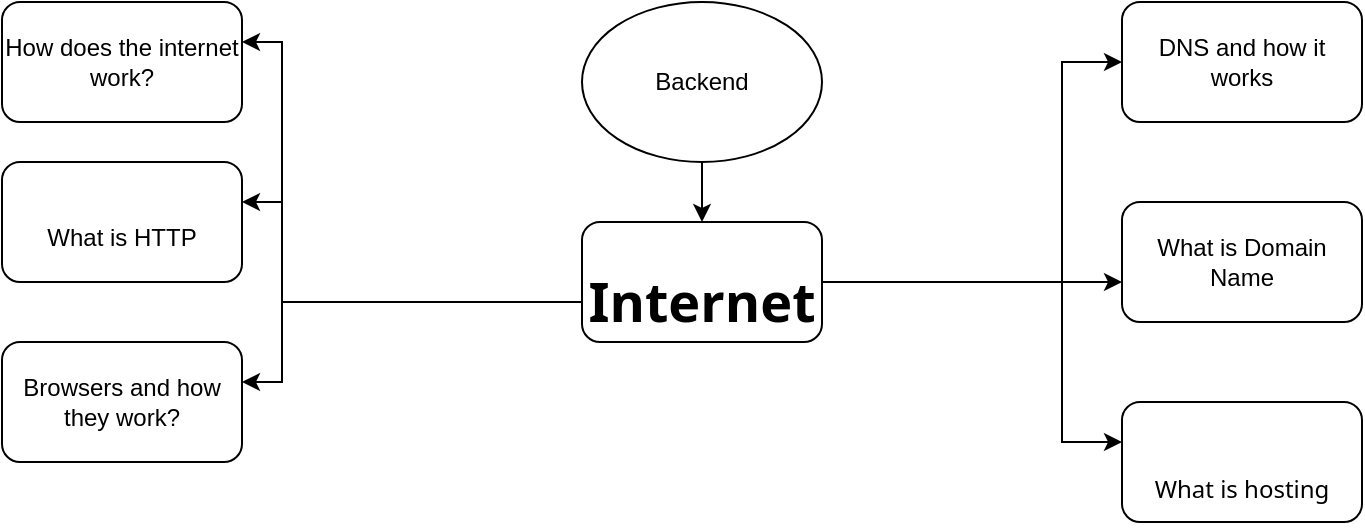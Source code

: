 <mxfile version="21.3.2" type="github">
  <diagram name="Page-1" id="ELvjdeP8rJlSZ-edMc_B">
    <mxGraphModel dx="2074" dy="1156" grid="1" gridSize="10" guides="1" tooltips="1" connect="1" arrows="1" fold="1" page="1" pageScale="1" pageWidth="850" pageHeight="1100" math="0" shadow="0">
      <root>
        <mxCell id="0" />
        <mxCell id="1" parent="0" />
        <mxCell id="I5Z8t2TCsyIID00bXK-7-3" value="" style="edgeStyle=orthogonalEdgeStyle;rounded=0;orthogonalLoop=1;jettySize=auto;html=1;" edge="1" parent="1" source="I5Z8t2TCsyIID00bXK-7-1" target="I5Z8t2TCsyIID00bXK-7-2">
          <mxGeometry relative="1" as="geometry" />
        </mxCell>
        <mxCell id="I5Z8t2TCsyIID00bXK-7-1" value="Backend" style="ellipse;whiteSpace=wrap;html=1;" vertex="1" parent="1">
          <mxGeometry x="340" y="390" width="120" height="80" as="geometry" />
        </mxCell>
        <mxCell id="I5Z8t2TCsyIID00bXK-7-12" value="" style="edgeStyle=orthogonalEdgeStyle;rounded=0;orthogonalLoop=1;jettySize=auto;html=1;" edge="1" parent="1" source="I5Z8t2TCsyIID00bXK-7-2" target="I5Z8t2TCsyIID00bXK-7-11">
          <mxGeometry relative="1" as="geometry">
            <Array as="points">
              <mxPoint x="580" y="530" />
              <mxPoint x="580" y="420" />
            </Array>
          </mxGeometry>
        </mxCell>
        <mxCell id="I5Z8t2TCsyIID00bXK-7-14" value="" style="edgeStyle=orthogonalEdgeStyle;rounded=0;orthogonalLoop=1;jettySize=auto;html=1;" edge="1" parent="1" source="I5Z8t2TCsyIID00bXK-7-2" target="I5Z8t2TCsyIID00bXK-7-13">
          <mxGeometry relative="1" as="geometry">
            <Array as="points">
              <mxPoint x="580" y="530" />
              <mxPoint x="580" y="610" />
            </Array>
          </mxGeometry>
        </mxCell>
        <mxCell id="I5Z8t2TCsyIID00bXK-7-16" value="" style="edgeStyle=orthogonalEdgeStyle;rounded=0;orthogonalLoop=1;jettySize=auto;html=1;" edge="1" parent="1" source="I5Z8t2TCsyIID00bXK-7-2" target="I5Z8t2TCsyIID00bXK-7-15">
          <mxGeometry relative="1" as="geometry">
            <Array as="points">
              <mxPoint x="610" y="530" />
              <mxPoint x="610" y="530" />
            </Array>
          </mxGeometry>
        </mxCell>
        <mxCell id="I5Z8t2TCsyIID00bXK-7-2" value="&lt;h1 style=&quot;box-sizing: border-box; border-width: 0px; border-style: solid; border-color: rgb(229, 231, 235); --tw-border-spacing-x: 0; --tw-border-spacing-y: 0; --tw-translate-x: 0; --tw-translate-y: 0; --tw-rotate: 0; --tw-skew-x: 0; --tw-skew-y: 0; --tw-scale-x: 1; --tw-scale-y: 1; --tw-pan-x: ; --tw-pan-y: ; --tw-pinch-zoom: ; --tw-scroll-snap-strictness: proximity; --tw-gradient-from-position: ; --tw-gradient-via-position: ; --tw-gradient-to-position: ; --tw-ordinal: ; --tw-slashed-zero: ; --tw-numeric-figure: ; --tw-numeric-spacing: ; --tw-numeric-fraction: ; --tw-ring-inset: ; --tw-ring-offset-width: 0px; --tw-ring-offset-color: #fff; --tw-ring-color: rgb(59 130 246 / .5); --tw-ring-offset-shadow: 0 0 #0000; --tw-ring-shadow: 0 0 #0000; --tw-shadow: 0 0 #0000; --tw-shadow-colored: 0 0 #0000; --tw-blur: ; --tw-brightness: ; --tw-contrast: ; --tw-grayscale: ; --tw-hue-rotate: ; --tw-invert: ; --tw-saturate: ; --tw-sepia: ; --tw-drop-shadow: ; --tw-backdrop-blur: ; --tw-backdrop-brightness: ; --tw-backdrop-contrast: ; --tw-backdrop-grayscale: ; --tw-backdrop-hue-rotate: ; --tw-backdrop-invert: ; --tw-backdrop-opacity: ; --tw-backdrop-saturate: ; --tw-backdrop-sepia: ; font-size: 2.25em; margin: 1.75rem 0px 0.625rem; color: var(--tw-prose-headings); line-height: 1.111; font-family: ui-sans-serif, system-ui, -apple-system, BlinkMacSystemFont, &amp;quot;Segoe UI&amp;quot;, Roboto, &amp;quot;Helvetica Neue&amp;quot;, Arial, &amp;quot;Noto Sans&amp;quot;, sans-serif, &amp;quot;Apple Color Emoji&amp;quot;, &amp;quot;Segoe UI Emoji&amp;quot;, &amp;quot;Segoe UI Symbol&amp;quot;, &amp;quot;Noto Color Emoji&amp;quot;; text-align: start; background-color: rgb(255, 255, 255);&quot; id=&quot;internet&quot;&gt;Internet&lt;/h1&gt;" style="rounded=1;whiteSpace=wrap;html=1;" vertex="1" parent="1">
          <mxGeometry x="340" y="500" width="120" height="60" as="geometry" />
        </mxCell>
        <mxCell id="I5Z8t2TCsyIID00bXK-7-4" value="How does the internet work?" style="whiteSpace=wrap;html=1;rounded=1;" vertex="1" parent="1">
          <mxGeometry x="50" y="390" width="120" height="60" as="geometry" />
        </mxCell>
        <mxCell id="I5Z8t2TCsyIID00bXK-7-6" value="&lt;br&gt;What is HTTP" style="whiteSpace=wrap;html=1;rounded=1;" vertex="1" parent="1">
          <mxGeometry x="50" y="470" width="120" height="60" as="geometry" />
        </mxCell>
        <mxCell id="I5Z8t2TCsyIID00bXK-7-8" value="Browsers and how they work?" style="rounded=1;whiteSpace=wrap;html=1;" vertex="1" parent="1">
          <mxGeometry x="50" y="560" width="120" height="60" as="geometry" />
        </mxCell>
        <mxCell id="I5Z8t2TCsyIID00bXK-7-10" value="" style="group" vertex="1" connectable="0" parent="1">
          <mxGeometry x="190" y="410" height="170" as="geometry" />
        </mxCell>
        <mxCell id="I5Z8t2TCsyIID00bXK-7-5" value="" style="edgeStyle=orthogonalEdgeStyle;rounded=0;orthogonalLoop=1;jettySize=auto;html=1;" edge="1" parent="I5Z8t2TCsyIID00bXK-7-10" source="I5Z8t2TCsyIID00bXK-7-2" target="I5Z8t2TCsyIID00bXK-7-4">
          <mxGeometry relative="1" as="geometry">
            <Array as="points">
              <mxPoint y="130" />
              <mxPoint />
            </Array>
          </mxGeometry>
        </mxCell>
        <mxCell id="I5Z8t2TCsyIID00bXK-7-7" value="" style="edgeStyle=orthogonalEdgeStyle;rounded=0;orthogonalLoop=1;jettySize=auto;html=1;" edge="1" parent="I5Z8t2TCsyIID00bXK-7-10" source="I5Z8t2TCsyIID00bXK-7-2" target="I5Z8t2TCsyIID00bXK-7-6">
          <mxGeometry relative="1" as="geometry">
            <Array as="points">
              <mxPoint y="130" />
              <mxPoint y="80" />
            </Array>
          </mxGeometry>
        </mxCell>
        <mxCell id="I5Z8t2TCsyIID00bXK-7-9" value="" style="edgeStyle=orthogonalEdgeStyle;rounded=0;orthogonalLoop=1;jettySize=auto;html=1;" edge="1" parent="I5Z8t2TCsyIID00bXK-7-10" source="I5Z8t2TCsyIID00bXK-7-2" target="I5Z8t2TCsyIID00bXK-7-8">
          <mxGeometry relative="1" as="geometry">
            <Array as="points">
              <mxPoint y="130" />
              <mxPoint y="170" />
            </Array>
          </mxGeometry>
        </mxCell>
        <mxCell id="I5Z8t2TCsyIID00bXK-7-11" value="DNS and how it works" style="whiteSpace=wrap;html=1;rounded=1;" vertex="1" parent="1">
          <mxGeometry x="610" y="390" width="120" height="60" as="geometry" />
        </mxCell>
        <mxCell id="I5Z8t2TCsyIID00bXK-7-13" value="&lt;h1 style=&quot;box-sizing: border-box; border-width: 0px; border-style: solid; border-color: rgb(229, 231, 235); --tw-border-spacing-x: 0; --tw-border-spacing-y: 0; --tw-translate-x: 0; --tw-translate-y: 0; --tw-rotate: 0; --tw-skew-x: 0; --tw-skew-y: 0; --tw-scale-x: 1; --tw-scale-y: 1; --tw-pan-x: ; --tw-pan-y: ; --tw-pinch-zoom: ; --tw-scroll-snap-strictness: proximity; --tw-gradient-from-position: ; --tw-gradient-via-position: ; --tw-gradient-to-position: ; --tw-ordinal: ; --tw-slashed-zero: ; --tw-numeric-figure: ; --tw-numeric-spacing: ; --tw-numeric-fraction: ; --tw-ring-inset: ; --tw-ring-offset-width: 0px; --tw-ring-offset-color: #fff; --tw-ring-color: rgb(59 130 246 / .5); --tw-ring-offset-shadow: 0 0 #0000; --tw-ring-shadow: 0 0 #0000; --tw-shadow: 0 0 #0000; --tw-shadow-colored: 0 0 #0000; --tw-blur: ; --tw-brightness: ; --tw-contrast: ; --tw-grayscale: ; --tw-hue-rotate: ; --tw-invert: ; --tw-saturate: ; --tw-sepia: ; --tw-drop-shadow: ; --tw-backdrop-blur: ; --tw-backdrop-brightness: ; --tw-backdrop-contrast: ; --tw-backdrop-grayscale: ; --tw-backdrop-hue-rotate: ; --tw-backdrop-invert: ; --tw-backdrop-opacity: ; --tw-backdrop-saturate: ; --tw-backdrop-sepia: ; margin: 1.75rem 0px 0.625rem; color: var(--tw-prose-headings); line-height: 1.111; font-family: ui-sans-serif, system-ui, -apple-system, BlinkMacSystemFont, &amp;quot;Segoe UI&amp;quot;, Roboto, &amp;quot;Helvetica Neue&amp;quot;, Arial, &amp;quot;Noto Sans&amp;quot;, sans-serif, &amp;quot;Apple Color Emoji&amp;quot;, &amp;quot;Segoe UI Emoji&amp;quot;, &amp;quot;Segoe UI Symbol&amp;quot;, &amp;quot;Noto Color Emoji&amp;quot;; text-align: start; background-color: rgb(255, 255, 255);&quot; id=&quot;hosting&quot;&gt;&lt;span style=&quot;font-weight: normal;&quot;&gt;&lt;font style=&quot;font-size: 12px;&quot;&gt;What is hosting&lt;/font&gt;&lt;/span&gt;&lt;br&gt;&lt;/h1&gt;" style="whiteSpace=wrap;html=1;rounded=1;" vertex="1" parent="1">
          <mxGeometry x="610" y="590" width="120" height="60" as="geometry" />
        </mxCell>
        <mxCell id="I5Z8t2TCsyIID00bXK-7-15" value="What is Domain Name" style="whiteSpace=wrap;html=1;rounded=1;" vertex="1" parent="1">
          <mxGeometry x="610" y="490" width="120" height="60" as="geometry" />
        </mxCell>
      </root>
    </mxGraphModel>
  </diagram>
</mxfile>

